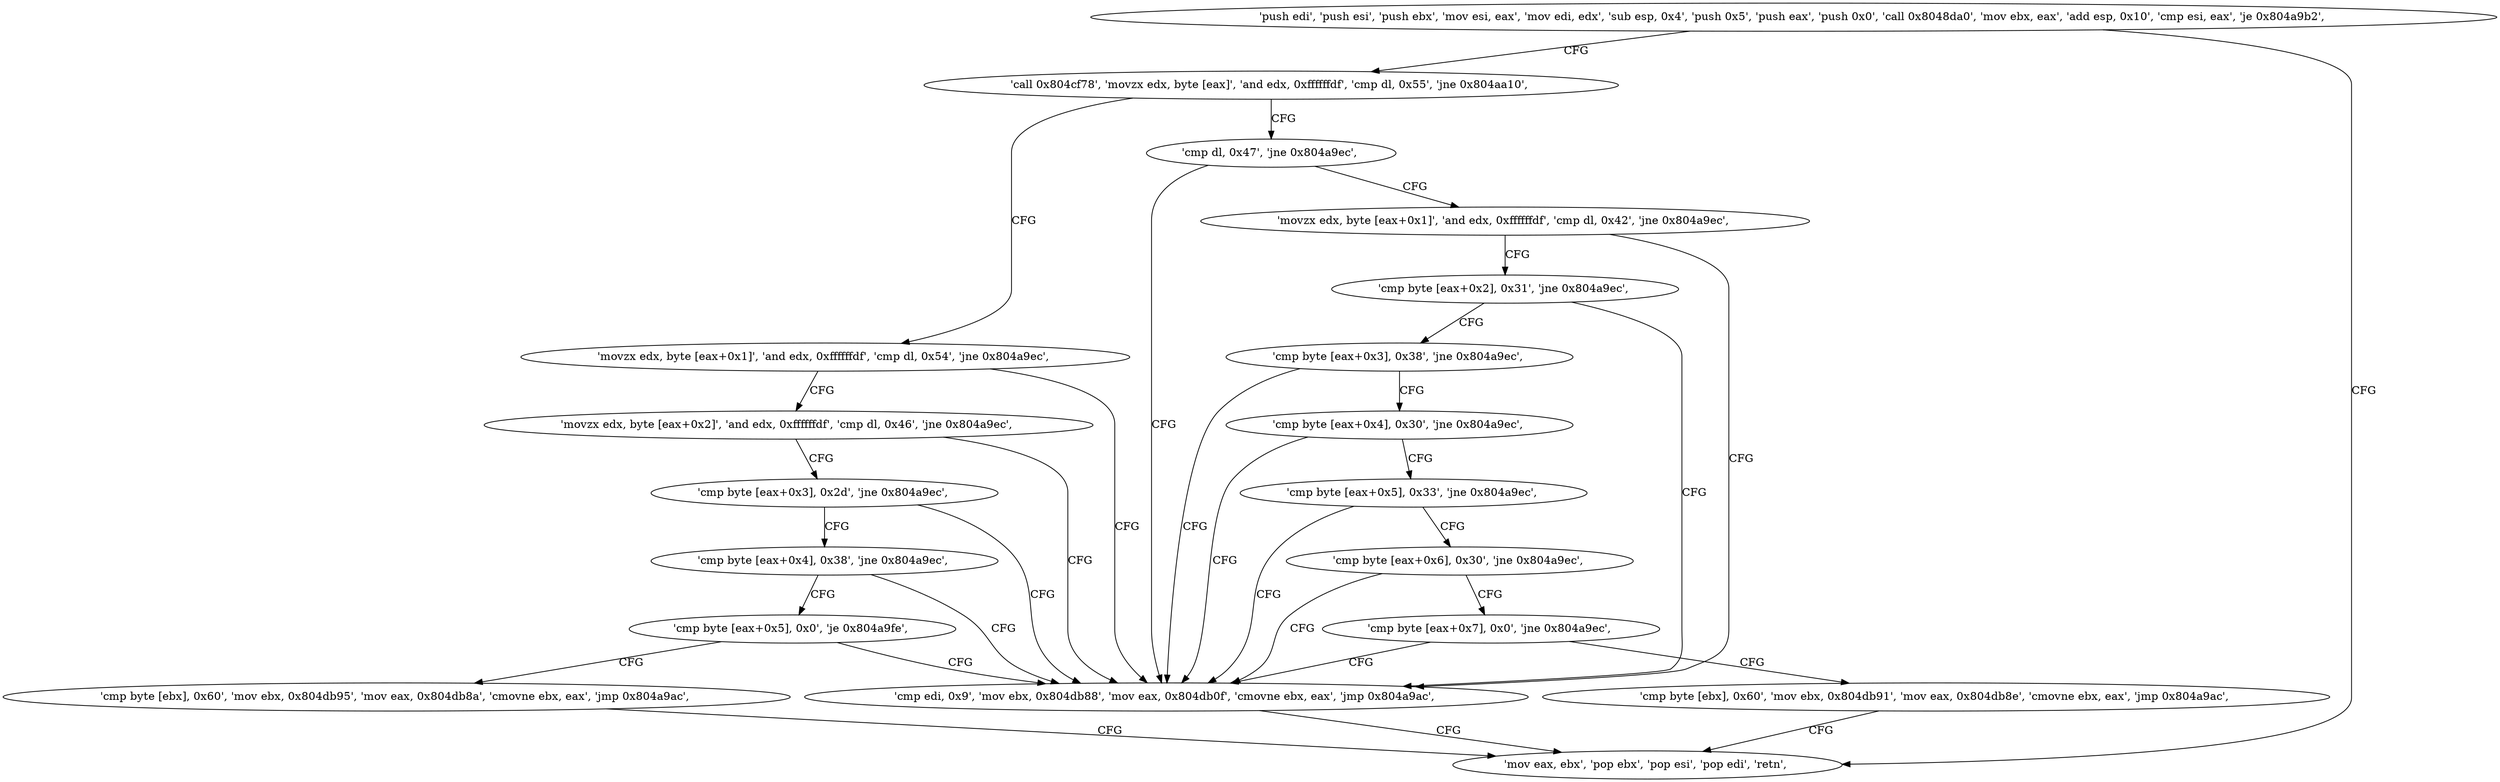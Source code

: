digraph "func" {
"134523279" [label = "'push edi', 'push esi', 'push ebx', 'mov esi, eax', 'mov edi, edx', 'sub esp, 0x4', 'push 0x5', 'push eax', 'push 0x0', 'call 0x8048da0', 'mov ebx, eax', 'add esp, 0x10', 'cmp esi, eax', 'je 0x804a9b2', " ]
"134523314" [label = "'call 0x804cf78', 'movzx edx, byte [eax]', 'and edx, 0xffffffdf', 'cmp dl, 0x55', 'jne 0x804aa10', " ]
"134523308" [label = "'mov eax, ebx', 'pop ebx', 'pop esi', 'pop edi', 'retn', " ]
"134523408" [label = "'cmp dl, 0x47', 'jne 0x804a9ec', " ]
"134523330" [label = "'movzx edx, byte [eax+0x1]', 'and edx, 0xffffffdf', 'cmp dl, 0x54', 'jne 0x804a9ec', " ]
"134523372" [label = "'cmp edi, 0x9', 'mov ebx, 0x804db88', 'mov eax, 0x804db0f', 'cmovne ebx, eax', 'jmp 0x804a9ac', " ]
"134523413" [label = "'movzx edx, byte [eax+0x1]', 'and edx, 0xffffffdf', 'cmp dl, 0x42', 'jne 0x804a9ec', " ]
"134523342" [label = "'movzx edx, byte [eax+0x2]', 'and edx, 0xffffffdf', 'cmp dl, 0x46', 'jne 0x804a9ec', " ]
"134523425" [label = "'cmp byte [eax+0x2], 0x31', 'jne 0x804a9ec', " ]
"134523354" [label = "'cmp byte [eax+0x3], 0x2d', 'jne 0x804a9ec', " ]
"134523431" [label = "'cmp byte [eax+0x3], 0x38', 'jne 0x804a9ec', " ]
"134523360" [label = "'cmp byte [eax+0x4], 0x38', 'jne 0x804a9ec', " ]
"134523437" [label = "'cmp byte [eax+0x4], 0x30', 'jne 0x804a9ec', " ]
"134523366" [label = "'cmp byte [eax+0x5], 0x0', 'je 0x804a9fe', " ]
"134523443" [label = "'cmp byte [eax+0x5], 0x33', 'jne 0x804a9ec', " ]
"134523390" [label = "'cmp byte [ebx], 0x60', 'mov ebx, 0x804db95', 'mov eax, 0x804db8a', 'cmovne ebx, eax', 'jmp 0x804a9ac', " ]
"134523449" [label = "'cmp byte [eax+0x6], 0x30', 'jne 0x804a9ec', " ]
"134523455" [label = "'cmp byte [eax+0x7], 0x0', 'jne 0x804a9ec', " ]
"134523461" [label = "'cmp byte [ebx], 0x60', 'mov ebx, 0x804db91', 'mov eax, 0x804db8e', 'cmovne ebx, eax', 'jmp 0x804a9ac', " ]
"134523279" -> "134523314" [ label = "CFG" ]
"134523279" -> "134523308" [ label = "CFG" ]
"134523314" -> "134523408" [ label = "CFG" ]
"134523314" -> "134523330" [ label = "CFG" ]
"134523408" -> "134523372" [ label = "CFG" ]
"134523408" -> "134523413" [ label = "CFG" ]
"134523330" -> "134523372" [ label = "CFG" ]
"134523330" -> "134523342" [ label = "CFG" ]
"134523372" -> "134523308" [ label = "CFG" ]
"134523413" -> "134523372" [ label = "CFG" ]
"134523413" -> "134523425" [ label = "CFG" ]
"134523342" -> "134523372" [ label = "CFG" ]
"134523342" -> "134523354" [ label = "CFG" ]
"134523425" -> "134523372" [ label = "CFG" ]
"134523425" -> "134523431" [ label = "CFG" ]
"134523354" -> "134523372" [ label = "CFG" ]
"134523354" -> "134523360" [ label = "CFG" ]
"134523431" -> "134523372" [ label = "CFG" ]
"134523431" -> "134523437" [ label = "CFG" ]
"134523360" -> "134523372" [ label = "CFG" ]
"134523360" -> "134523366" [ label = "CFG" ]
"134523437" -> "134523372" [ label = "CFG" ]
"134523437" -> "134523443" [ label = "CFG" ]
"134523366" -> "134523390" [ label = "CFG" ]
"134523366" -> "134523372" [ label = "CFG" ]
"134523443" -> "134523372" [ label = "CFG" ]
"134523443" -> "134523449" [ label = "CFG" ]
"134523390" -> "134523308" [ label = "CFG" ]
"134523449" -> "134523372" [ label = "CFG" ]
"134523449" -> "134523455" [ label = "CFG" ]
"134523455" -> "134523372" [ label = "CFG" ]
"134523455" -> "134523461" [ label = "CFG" ]
"134523461" -> "134523308" [ label = "CFG" ]
}
